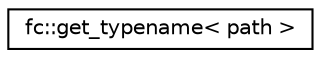digraph "Graphical Class Hierarchy"
{
  edge [fontname="Helvetica",fontsize="10",labelfontname="Helvetica",labelfontsize="10"];
  node [fontname="Helvetica",fontsize="10",shape=record];
  rankdir="LR";
  Node0 [label="fc::get_typename\< path \>",height=0.2,width=0.4,color="black", fillcolor="white", style="filled",URL="$structfc_1_1get__typename_3_01path_01_4.html"];
}

